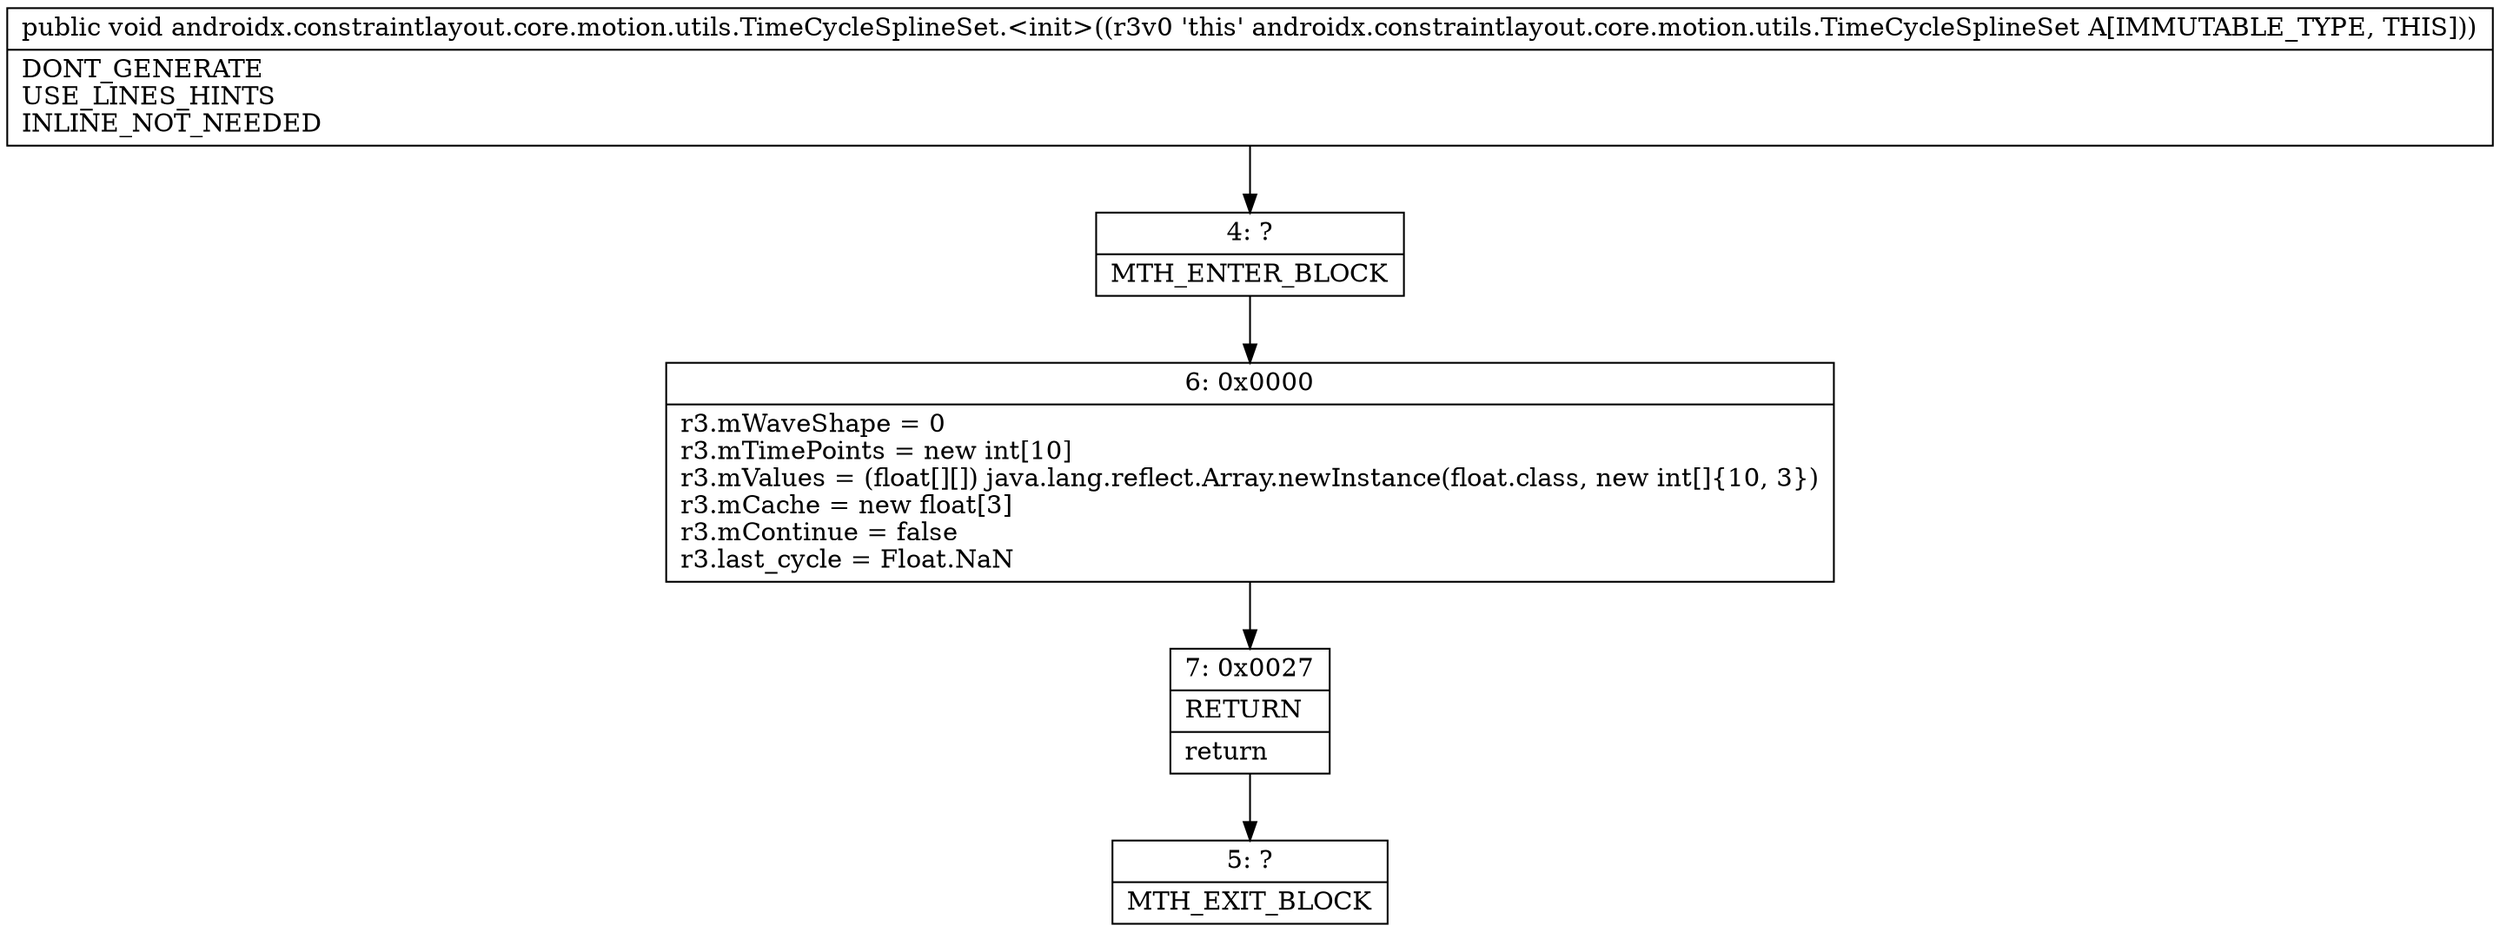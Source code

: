 digraph "CFG forandroidx.constraintlayout.core.motion.utils.TimeCycleSplineSet.\<init\>()V" {
Node_4 [shape=record,label="{4\:\ ?|MTH_ENTER_BLOCK\l}"];
Node_6 [shape=record,label="{6\:\ 0x0000|r3.mWaveShape = 0\lr3.mTimePoints = new int[10]\lr3.mValues = (float[][]) java.lang.reflect.Array.newInstance(float.class, new int[]\{10, 3\})\lr3.mCache = new float[3]\lr3.mContinue = false\lr3.last_cycle = Float.NaN\l}"];
Node_7 [shape=record,label="{7\:\ 0x0027|RETURN\l|return\l}"];
Node_5 [shape=record,label="{5\:\ ?|MTH_EXIT_BLOCK\l}"];
MethodNode[shape=record,label="{public void androidx.constraintlayout.core.motion.utils.TimeCycleSplineSet.\<init\>((r3v0 'this' androidx.constraintlayout.core.motion.utils.TimeCycleSplineSet A[IMMUTABLE_TYPE, THIS]))  | DONT_GENERATE\lUSE_LINES_HINTS\lINLINE_NOT_NEEDED\l}"];
MethodNode -> Node_4;Node_4 -> Node_6;
Node_6 -> Node_7;
Node_7 -> Node_5;
}

